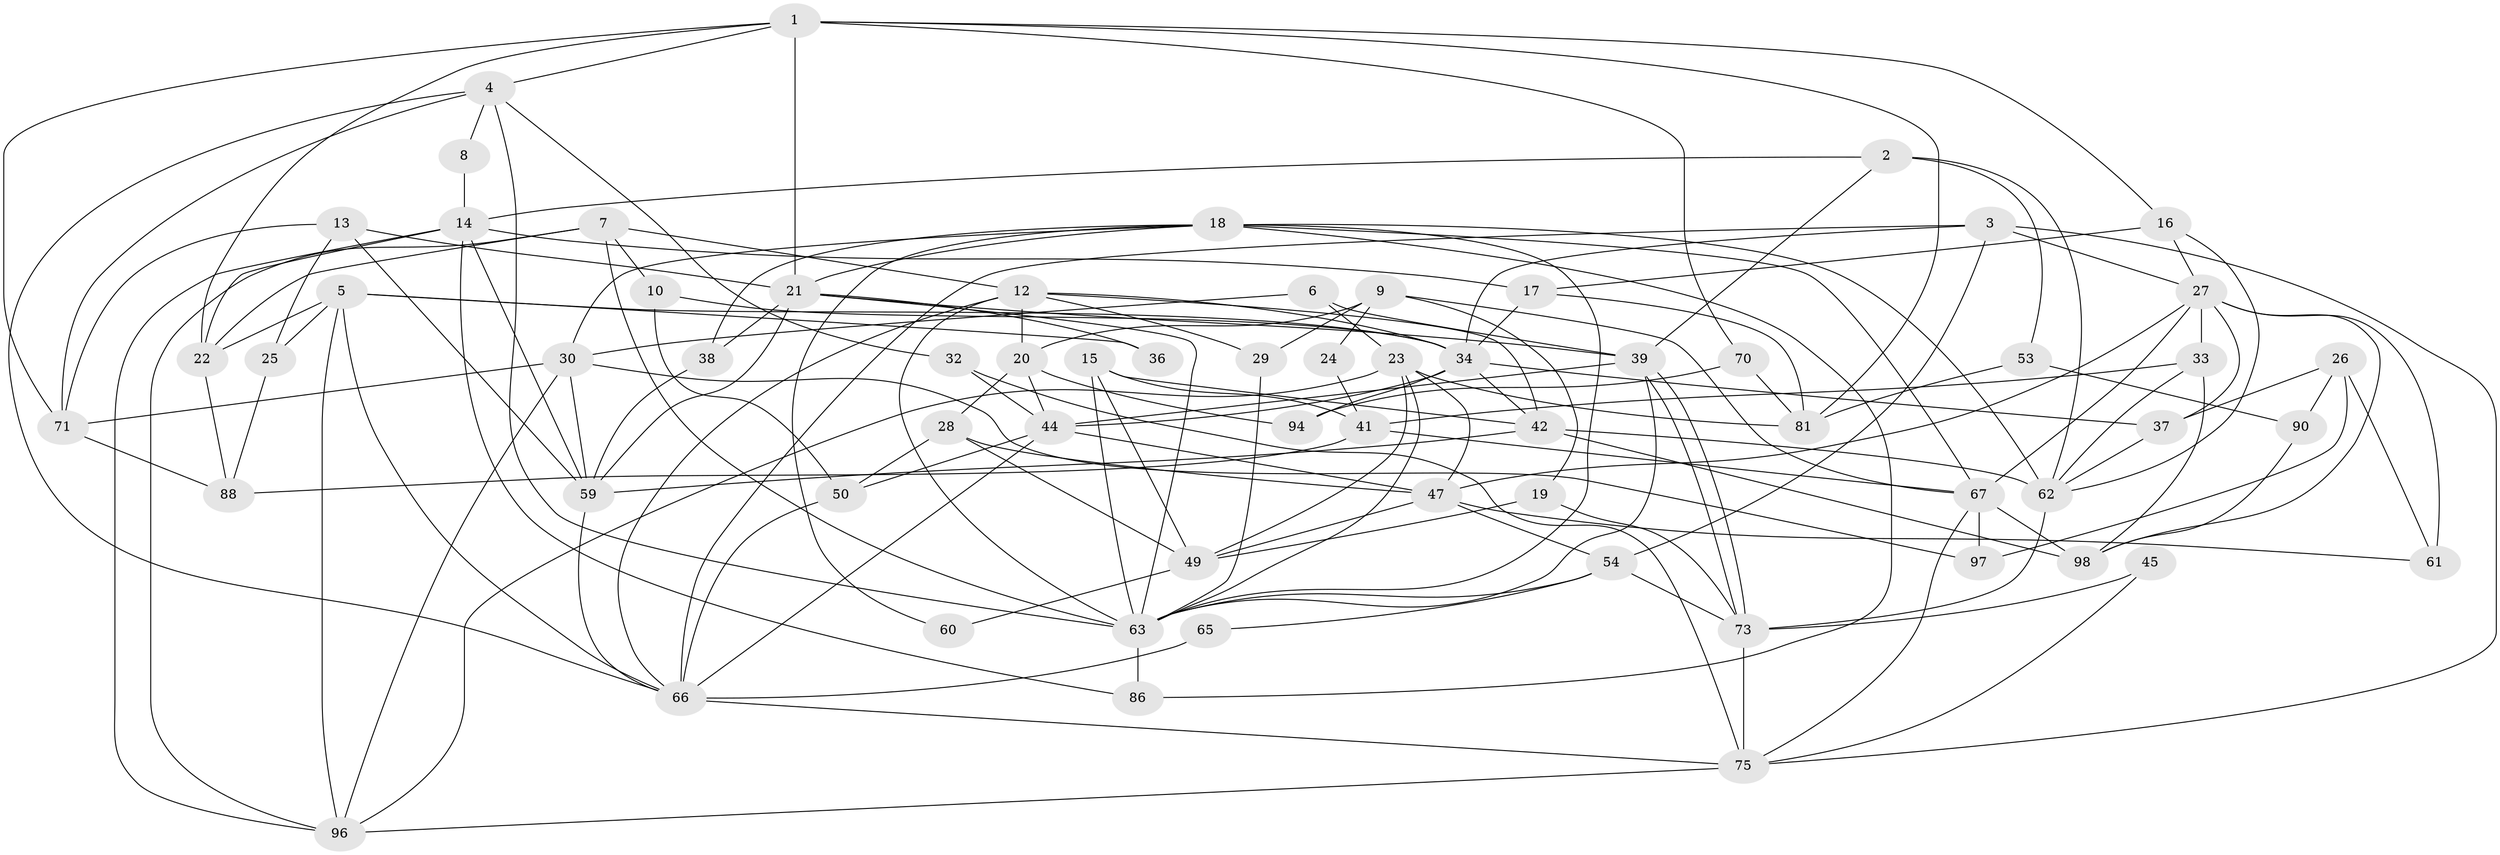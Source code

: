 // original degree distribution, {4: 0.28, 5: 0.22, 3: 0.29, 2: 0.1, 6: 0.07, 7: 0.03, 8: 0.01}
// Generated by graph-tools (version 1.1) at 2025/38/02/21/25 10:38:59]
// undirected, 65 vertices, 160 edges
graph export_dot {
graph [start="1"]
  node [color=gray90,style=filled];
  1 [super="+11"];
  2;
  3 [super="+93"];
  4 [super="+77"];
  5 [super="+78"];
  6;
  7;
  8;
  9 [super="+58"];
  10;
  12 [super="+64"];
  13;
  14 [super="+92"];
  15;
  16;
  17;
  18 [super="+31"];
  19;
  20;
  21 [super="+76"];
  22 [super="+51"];
  23 [super="+52"];
  24;
  25 [super="+87"];
  26 [super="+43"];
  27 [super="+57"];
  28 [super="+40"];
  29;
  30 [super="+46"];
  32;
  33 [super="+48"];
  34 [super="+35"];
  36;
  37;
  38;
  39 [super="+83"];
  41 [super="+99"];
  42 [super="+80"];
  44 [super="+56"];
  45;
  47 [super="+55"];
  49 [super="+82"];
  50 [super="+74"];
  53;
  54 [super="+95"];
  59 [super="+72"];
  60;
  61;
  62 [super="+68"];
  63 [super="+69"];
  65;
  66 [super="+79"];
  67 [super="+84"];
  70;
  71 [super="+100"];
  73 [super="+91"];
  75 [super="+85"];
  81;
  86;
  88 [super="+89"];
  90;
  94;
  96;
  97;
  98;
  1 -- 70;
  1 -- 16;
  1 -- 71;
  1 -- 81;
  1 -- 4;
  1 -- 21;
  1 -- 22;
  2 -- 53;
  2 -- 62;
  2 -- 14;
  2 -- 39;
  3 -- 75;
  3 -- 54;
  3 -- 27;
  3 -- 34;
  3 -- 66;
  4 -- 32;
  4 -- 8;
  4 -- 66;
  4 -- 71;
  4 -- 63;
  5 -- 22;
  5 -- 25;
  5 -- 36;
  5 -- 96;
  5 -- 66;
  5 -- 34;
  6 -- 30;
  6 -- 39;
  6 -- 23;
  7 -- 10;
  7 -- 22;
  7 -- 96;
  7 -- 12;
  7 -- 63;
  8 -- 14;
  9 -- 19;
  9 -- 20;
  9 -- 24;
  9 -- 29;
  9 -- 67;
  10 -- 34;
  10 -- 50;
  12 -- 20;
  12 -- 29;
  12 -- 42;
  12 -- 34;
  12 -- 66;
  12 -- 63;
  13 -- 59;
  13 -- 71;
  13 -- 25;
  13 -- 21;
  14 -- 86;
  14 -- 22;
  14 -- 96;
  14 -- 17;
  14 -- 59;
  15 -- 42;
  15 -- 63;
  15 -- 41;
  15 -- 49;
  16 -- 17;
  16 -- 27;
  16 -- 62;
  17 -- 81;
  17 -- 34;
  18 -- 38;
  18 -- 60;
  18 -- 86;
  18 -- 62;
  18 -- 30;
  18 -- 63;
  18 -- 21;
  18 -- 67;
  19 -- 73;
  19 -- 49;
  20 -- 94;
  20 -- 44;
  20 -- 28;
  21 -- 63;
  21 -- 36;
  21 -- 38;
  21 -- 59;
  21 -- 39;
  22 -- 88;
  23 -- 96;
  23 -- 49;
  23 -- 81;
  23 -- 63;
  23 -- 47;
  24 -- 41 [weight=2];
  25 -- 88;
  26 -- 37;
  26 -- 61;
  26 -- 97;
  26 -- 90;
  27 -- 61 [weight=2];
  27 -- 67;
  27 -- 33;
  27 -- 98;
  27 -- 37;
  27 -- 47;
  28 -- 49;
  28 -- 50;
  28 -- 47;
  29 -- 63;
  30 -- 96;
  30 -- 97;
  30 -- 59;
  30 -- 71;
  32 -- 44 [weight=2];
  32 -- 75;
  33 -- 41;
  33 -- 98;
  33 -- 62;
  34 -- 42;
  34 -- 94;
  34 -- 37;
  34 -- 44;
  37 -- 62;
  38 -- 59;
  39 -- 73;
  39 -- 73;
  39 -- 63;
  39 -- 44;
  41 -- 88;
  41 -- 67;
  42 -- 98;
  42 -- 59;
  42 -- 62;
  44 -- 50;
  44 -- 66;
  44 -- 47;
  45 -- 73;
  45 -- 75;
  47 -- 61;
  47 -- 49;
  47 -- 54;
  49 -- 60;
  50 -- 66;
  53 -- 90;
  53 -- 81;
  54 -- 73;
  54 -- 65;
  54 -- 63;
  59 -- 66;
  62 -- 73;
  63 -- 86;
  65 -- 66 [weight=2];
  66 -- 75;
  67 -- 75;
  67 -- 97;
  67 -- 98;
  70 -- 81;
  70 -- 94;
  71 -- 88;
  73 -- 75;
  75 -- 96;
  90 -- 98;
}
